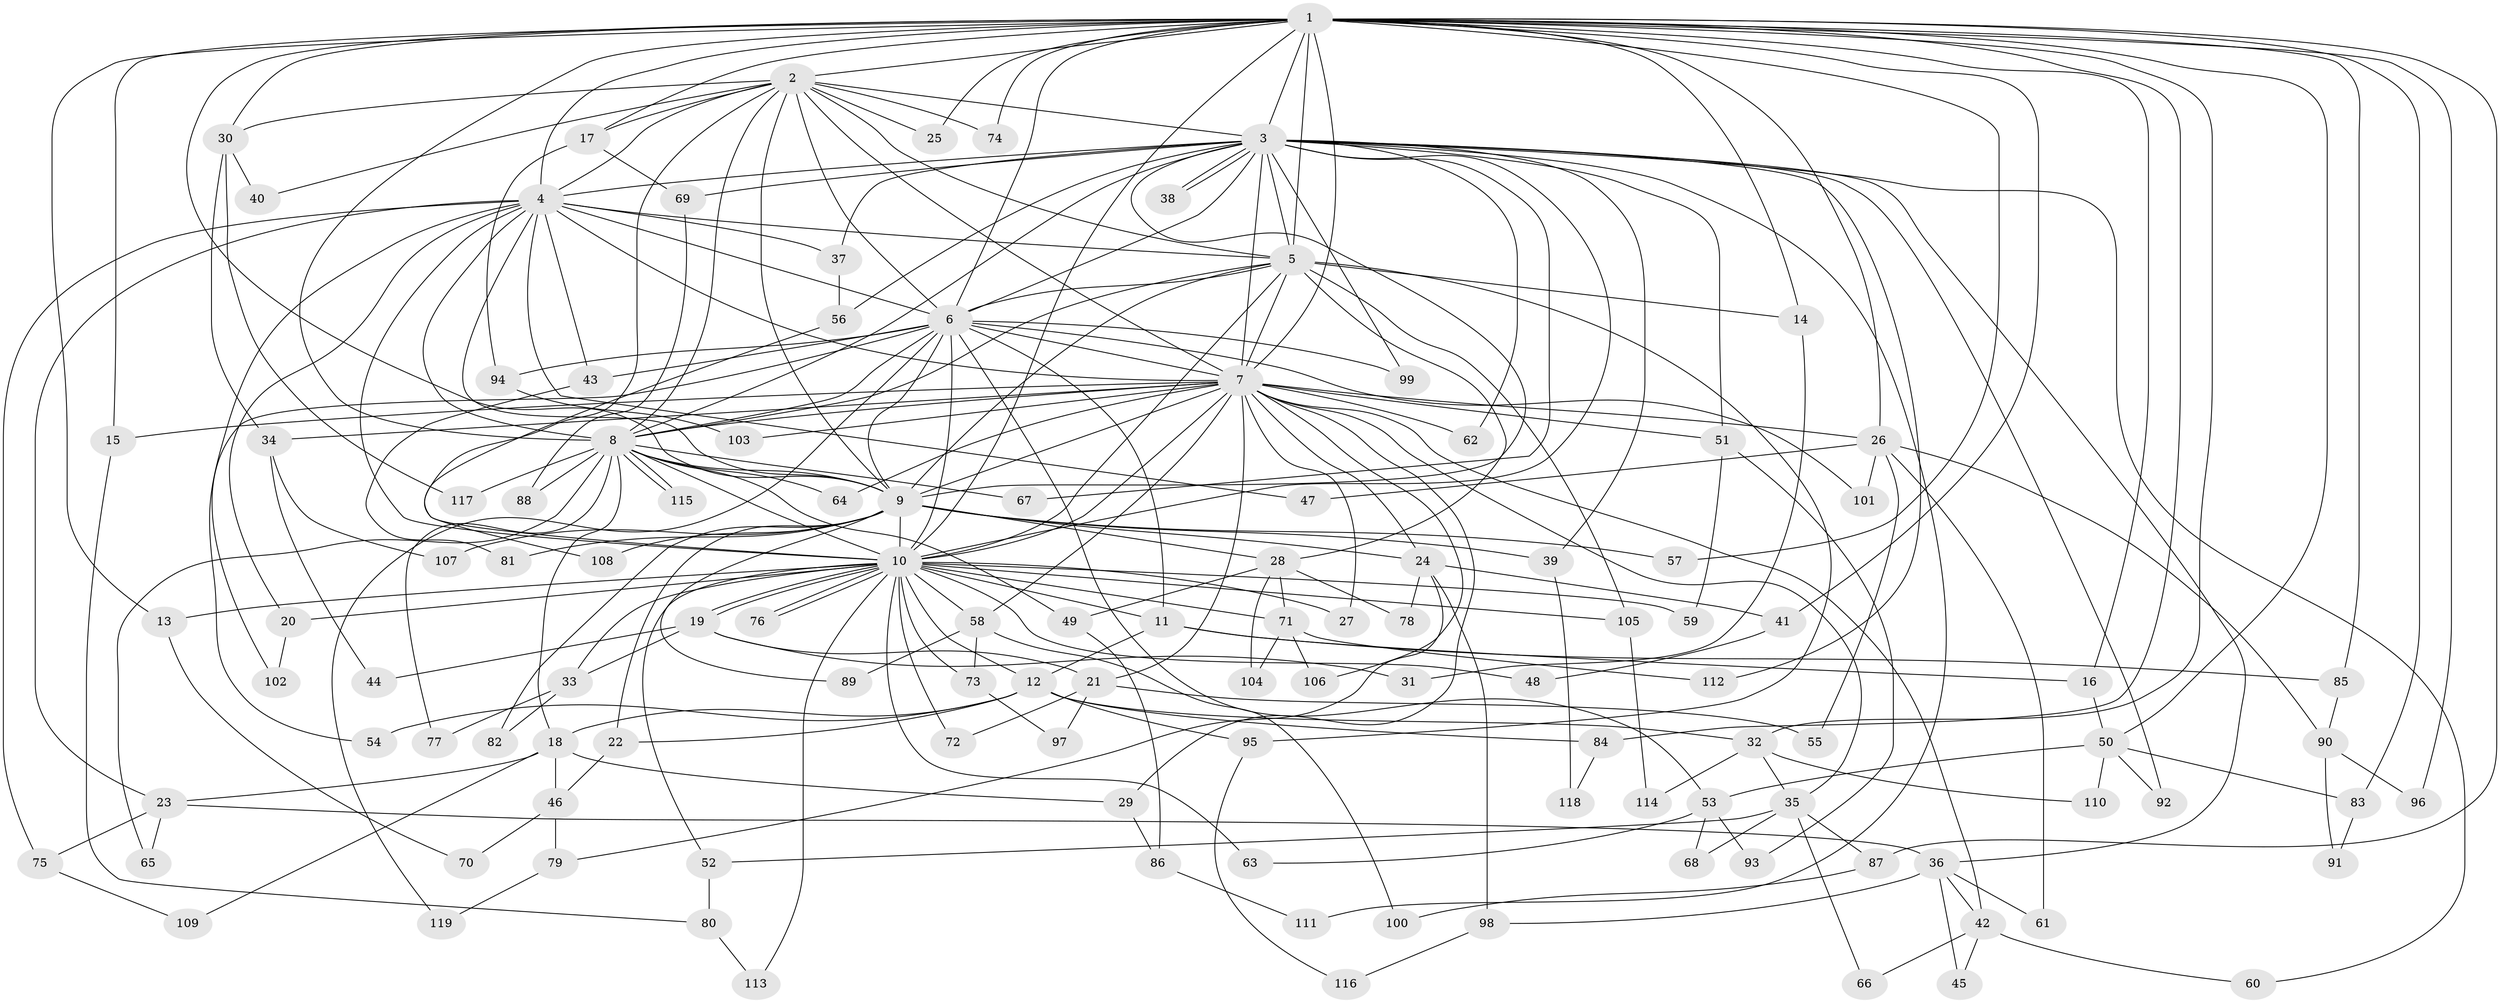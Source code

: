 // Generated by graph-tools (version 1.1) at 2025/13/03/09/25 04:13:46]
// undirected, 119 vertices, 263 edges
graph export_dot {
graph [start="1"]
  node [color=gray90,style=filled];
  1;
  2;
  3;
  4;
  5;
  6;
  7;
  8;
  9;
  10;
  11;
  12;
  13;
  14;
  15;
  16;
  17;
  18;
  19;
  20;
  21;
  22;
  23;
  24;
  25;
  26;
  27;
  28;
  29;
  30;
  31;
  32;
  33;
  34;
  35;
  36;
  37;
  38;
  39;
  40;
  41;
  42;
  43;
  44;
  45;
  46;
  47;
  48;
  49;
  50;
  51;
  52;
  53;
  54;
  55;
  56;
  57;
  58;
  59;
  60;
  61;
  62;
  63;
  64;
  65;
  66;
  67;
  68;
  69;
  70;
  71;
  72;
  73;
  74;
  75;
  76;
  77;
  78;
  79;
  80;
  81;
  82;
  83;
  84;
  85;
  86;
  87;
  88;
  89;
  90;
  91;
  92;
  93;
  94;
  95;
  96;
  97;
  98;
  99;
  100;
  101;
  102;
  103;
  104;
  105;
  106;
  107;
  108;
  109;
  110;
  111;
  112;
  113;
  114;
  115;
  116;
  117;
  118;
  119;
  1 -- 2;
  1 -- 3;
  1 -- 4;
  1 -- 5;
  1 -- 6;
  1 -- 7;
  1 -- 8;
  1 -- 9;
  1 -- 10;
  1 -- 13;
  1 -- 14;
  1 -- 15;
  1 -- 16;
  1 -- 17;
  1 -- 25;
  1 -- 26;
  1 -- 30;
  1 -- 32;
  1 -- 41;
  1 -- 50;
  1 -- 57;
  1 -- 74;
  1 -- 83;
  1 -- 84;
  1 -- 85;
  1 -- 87;
  1 -- 96;
  2 -- 3;
  2 -- 4;
  2 -- 5;
  2 -- 6;
  2 -- 7;
  2 -- 8;
  2 -- 9;
  2 -- 10;
  2 -- 17;
  2 -- 25;
  2 -- 30;
  2 -- 40;
  2 -- 74;
  3 -- 4;
  3 -- 5;
  3 -- 6;
  3 -- 7;
  3 -- 8;
  3 -- 9;
  3 -- 10;
  3 -- 36;
  3 -- 37;
  3 -- 38;
  3 -- 38;
  3 -- 39;
  3 -- 51;
  3 -- 56;
  3 -- 60;
  3 -- 62;
  3 -- 67;
  3 -- 69;
  3 -- 92;
  3 -- 99;
  3 -- 111;
  3 -- 112;
  4 -- 5;
  4 -- 6;
  4 -- 7;
  4 -- 8;
  4 -- 9;
  4 -- 10;
  4 -- 20;
  4 -- 23;
  4 -- 37;
  4 -- 43;
  4 -- 47;
  4 -- 54;
  4 -- 75;
  5 -- 6;
  5 -- 7;
  5 -- 8;
  5 -- 9;
  5 -- 10;
  5 -- 14;
  5 -- 28;
  5 -- 95;
  5 -- 105;
  6 -- 7;
  6 -- 8;
  6 -- 9;
  6 -- 10;
  6 -- 11;
  6 -- 43;
  6 -- 53;
  6 -- 94;
  6 -- 99;
  6 -- 101;
  6 -- 102;
  6 -- 119;
  7 -- 8;
  7 -- 9;
  7 -- 10;
  7 -- 15;
  7 -- 21;
  7 -- 24;
  7 -- 26;
  7 -- 27;
  7 -- 29;
  7 -- 34;
  7 -- 35;
  7 -- 42;
  7 -- 51;
  7 -- 58;
  7 -- 62;
  7 -- 64;
  7 -- 103;
  7 -- 106;
  8 -- 9;
  8 -- 10;
  8 -- 18;
  8 -- 49;
  8 -- 64;
  8 -- 65;
  8 -- 67;
  8 -- 77;
  8 -- 88;
  8 -- 115;
  8 -- 115;
  8 -- 117;
  9 -- 10;
  9 -- 22;
  9 -- 24;
  9 -- 28;
  9 -- 39;
  9 -- 57;
  9 -- 81;
  9 -- 82;
  9 -- 89;
  9 -- 107;
  9 -- 108;
  10 -- 11;
  10 -- 12;
  10 -- 13;
  10 -- 19;
  10 -- 19;
  10 -- 20;
  10 -- 27;
  10 -- 33;
  10 -- 48;
  10 -- 52;
  10 -- 58;
  10 -- 59;
  10 -- 63;
  10 -- 71;
  10 -- 72;
  10 -- 73;
  10 -- 76;
  10 -- 76;
  10 -- 105;
  10 -- 113;
  11 -- 12;
  11 -- 16;
  11 -- 85;
  12 -- 18;
  12 -- 22;
  12 -- 32;
  12 -- 54;
  12 -- 84;
  12 -- 95;
  13 -- 70;
  14 -- 31;
  15 -- 80;
  16 -- 50;
  17 -- 69;
  17 -- 94;
  18 -- 23;
  18 -- 29;
  18 -- 46;
  18 -- 109;
  19 -- 21;
  19 -- 31;
  19 -- 33;
  19 -- 44;
  20 -- 102;
  21 -- 55;
  21 -- 72;
  21 -- 97;
  22 -- 46;
  23 -- 36;
  23 -- 65;
  23 -- 75;
  24 -- 41;
  24 -- 78;
  24 -- 79;
  24 -- 98;
  26 -- 47;
  26 -- 55;
  26 -- 61;
  26 -- 90;
  26 -- 101;
  28 -- 49;
  28 -- 71;
  28 -- 78;
  28 -- 104;
  29 -- 86;
  30 -- 34;
  30 -- 40;
  30 -- 117;
  32 -- 35;
  32 -- 110;
  32 -- 114;
  33 -- 77;
  33 -- 82;
  34 -- 44;
  34 -- 107;
  35 -- 52;
  35 -- 66;
  35 -- 68;
  35 -- 87;
  36 -- 42;
  36 -- 45;
  36 -- 61;
  36 -- 98;
  37 -- 56;
  39 -- 118;
  41 -- 48;
  42 -- 45;
  42 -- 60;
  42 -- 66;
  43 -- 81;
  46 -- 70;
  46 -- 79;
  49 -- 86;
  50 -- 53;
  50 -- 83;
  50 -- 92;
  50 -- 110;
  51 -- 59;
  51 -- 93;
  52 -- 80;
  53 -- 63;
  53 -- 68;
  53 -- 93;
  56 -- 108;
  58 -- 73;
  58 -- 89;
  58 -- 100;
  69 -- 88;
  71 -- 104;
  71 -- 106;
  71 -- 112;
  73 -- 97;
  75 -- 109;
  79 -- 119;
  80 -- 113;
  83 -- 91;
  84 -- 118;
  85 -- 90;
  86 -- 111;
  87 -- 100;
  90 -- 91;
  90 -- 96;
  94 -- 103;
  95 -- 116;
  98 -- 116;
  105 -- 114;
}
